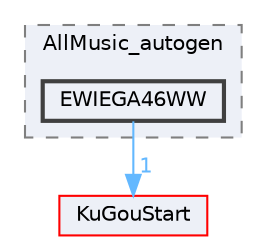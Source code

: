 digraph "EWIEGA46WW"
{
 // LATEX_PDF_SIZE
  bgcolor="transparent";
  edge [fontname=Helvetica,fontsize=10,labelfontname=Helvetica,labelfontsize=10];
  node [fontname=Helvetica,fontsize=10,shape=box,height=0.2,width=0.4];
  compound=true
  subgraph clusterdir_6aec6aac046ce4dde93801aa2241294e {
    graph [ bgcolor="#edf0f7", pencolor="grey50", label="AllMusic_autogen", fontname=Helvetica,fontsize=10 style="filled,dashed", URL="dir_6aec6aac046ce4dde93801aa2241294e.html",tooltip=""]
  dir_ad7fe9e4bcb9d88fbd30e7f5e1056a35 [label="EWIEGA46WW", fillcolor="#edf0f7", color="grey25", style="filled,bold", URL="dir_ad7fe9e4bcb9d88fbd30e7f5e1056a35.html",tooltip=""];
  }
  dir_e60601b218beddc6af0778ac41ea9cb2 [label="KuGouStart", fillcolor="#edf0f7", color="red", style="filled", URL="dir_e60601b218beddc6af0778ac41ea9cb2.html",tooltip=""];
  dir_ad7fe9e4bcb9d88fbd30e7f5e1056a35->dir_e60601b218beddc6af0778ac41ea9cb2 [headlabel="1", labeldistance=1.5 headhref="dir_000093_000172.html" href="dir_000093_000172.html" color="steelblue1" fontcolor="steelblue1"];
}
